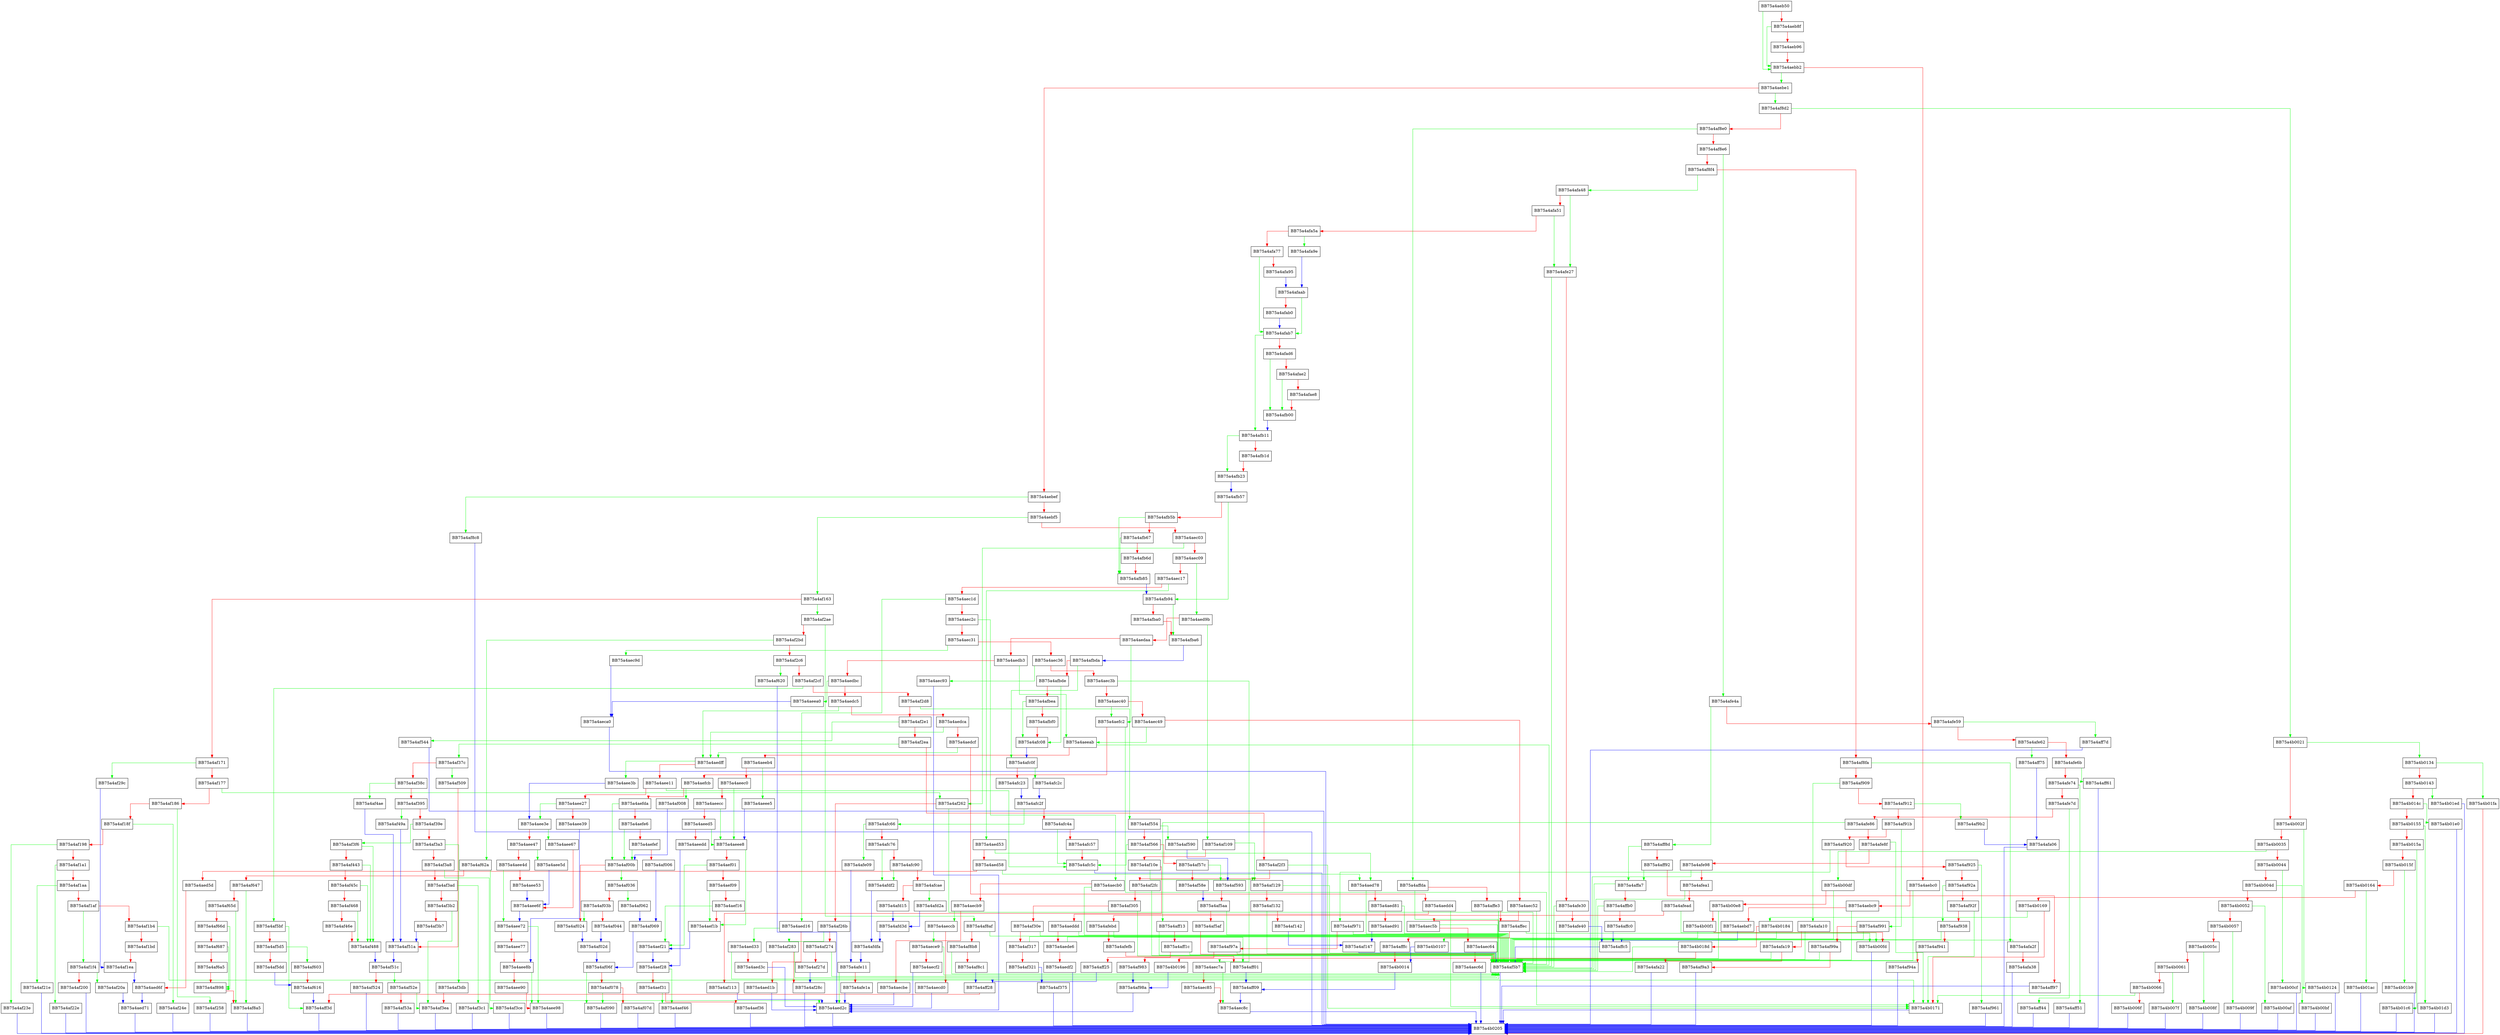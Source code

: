 digraph ksignal {
  node [shape="box"];
  graph [splines=ortho];
  BB75a4aeb50 -> BB75a4aebb2 [color="green"];
  BB75a4aeb50 -> BB75a4aeb8f [color="red"];
  BB75a4aeb8f -> BB75a4aebb2 [color="green"];
  BB75a4aeb8f -> BB75a4aeb96 [color="red"];
  BB75a4aeb96 -> BB75a4aebb2 [color="red"];
  BB75a4aebb2 -> BB75a4aebe1 [color="green"];
  BB75a4aebb2 -> BB75a4aebc0 [color="red"];
  BB75a4aebc0 -> BB75a4af5b7 [color="green"];
  BB75a4aebc0 -> BB75a4aebc9 [color="red"];
  BB75a4aebc9 -> BB75a4af5b7 [color="green"];
  BB75a4aebc9 -> BB75a4aebd7 [color="red"];
  BB75a4aebd7 -> BB75a4affc5 [color="blue"];
  BB75a4aebe1 -> BB75a4af8d2 [color="green"];
  BB75a4aebe1 -> BB75a4aebef [color="red"];
  BB75a4aebef -> BB75a4af8c8 [color="green"];
  BB75a4aebef -> BB75a4aebf5 [color="red"];
  BB75a4aebf5 -> BB75a4af163 [color="green"];
  BB75a4aebf5 -> BB75a4aec03 [color="red"];
  BB75a4aec03 -> BB75a4af262 [color="green"];
  BB75a4aec03 -> BB75a4aec09 [color="red"];
  BB75a4aec09 -> BB75a4aed9b [color="green"];
  BB75a4aec09 -> BB75a4aec17 [color="red"];
  BB75a4aec17 -> BB75a4aed53 [color="green"];
  BB75a4aec17 -> BB75a4aec1d [color="red"];
  BB75a4aec1d -> BB75a4aed16 [color="green"];
  BB75a4aec1d -> BB75a4aec2c [color="red"];
  BB75a4aec2c -> BB75a4aecb0 [color="green"];
  BB75a4aec2c -> BB75a4aec31 [color="red"];
  BB75a4aec31 -> BB75a4aec9d [color="green"];
  BB75a4aec31 -> BB75a4aec36 [color="red"];
  BB75a4aec36 -> BB75a4aec93 [color="green"];
  BB75a4aec36 -> BB75a4aec3b [color="red"];
  BB75a4aec3b -> BB75a4aec7a [color="green"];
  BB75a4aec3b -> BB75a4aec40 [color="red"];
  BB75a4aec40 -> BB75a4aefc2 [color="green"];
  BB75a4aec40 -> BB75a4aec49 [color="red"];
  BB75a4aec49 -> BB75a4aeeab [color="green"];
  BB75a4aec49 -> BB75a4aec52 [color="red"];
  BB75a4aec52 -> BB75a4b0171 [color="green"];
  BB75a4aec52 -> BB75a4aec5b [color="red"];
  BB75a4aec5b -> BB75a4af5b7 [color="green"];
  BB75a4aec5b -> BB75a4aec64 [color="red"];
  BB75a4aec64 -> BB75a4af5b7 [color="green"];
  BB75a4aec64 -> BB75a4aec6d [color="red"];
  BB75a4aec6d -> BB75a4b0205 [color="blue"];
  BB75a4aec7a -> BB75a4aec8c [color="green"];
  BB75a4aec7a -> BB75a4aec85 [color="red"];
  BB75a4aec85 -> BB75a4aec8c [color="red"];
  BB75a4aec8c -> BB75a4b0205 [color="blue"];
  BB75a4aec93 -> BB75a4aed2c [color="blue"];
  BB75a4aec9d -> BB75a4aeca0 [color="blue"];
  BB75a4aeca0 -> BB75a4b0205 [color="blue"];
  BB75a4aecb0 -> BB75a4af5b7 [color="green"];
  BB75a4aecb0 -> BB75a4aecb9 [color="red"];
  BB75a4aecb9 -> BB75a4aeccb [color="green"];
  BB75a4aecb9 -> BB75a4aecbe [color="red"];
  BB75a4aecbe -> BB75a4aed2c [color="blue"];
  BB75a4aeccb -> BB75a4aece9 [color="green"];
  BB75a4aeccb -> BB75a4aecd0 [color="red"];
  BB75a4aecd0 -> BB75a4aed2c [color="blue"];
  BB75a4aece9 -> BB75a4af5b7 [color="green"];
  BB75a4aece9 -> BB75a4aecf2 [color="red"];
  BB75a4aecf2 -> BB75a4aed2c [color="blue"];
  BB75a4aed16 -> BB75a4aed33 [color="green"];
  BB75a4aed16 -> BB75a4aed1b [color="red"];
  BB75a4aed1b -> BB75a4aed2c [color="blue"];
  BB75a4aed2c -> BB75a4b0205 [color="blue"];
  BB75a4aed33 -> BB75a4af5b7 [color="green"];
  BB75a4aed33 -> BB75a4aed3c [color="red"];
  BB75a4aed3c -> BB75a4aed2c [color="blue"];
  BB75a4aed53 -> BB75a4aed78 [color="green"];
  BB75a4aed53 -> BB75a4aed58 [color="red"];
  BB75a4aed58 -> BB75a4aed78 [color="green"];
  BB75a4aed58 -> BB75a4aed5d [color="red"];
  BB75a4aed5d -> BB75a4aed6f [color="red"];
  BB75a4aed6f -> BB75a4aed71 [color="blue"];
  BB75a4aed71 -> BB75a4b0205 [color="blue"];
  BB75a4aed78 -> BB75a4af5b7 [color="green"];
  BB75a4aed78 -> BB75a4aed81 [color="red"];
  BB75a4aed81 -> BB75a4af5b7 [color="green"];
  BB75a4aed81 -> BB75a4aed91 [color="red"];
  BB75a4aed91 -> BB75a4af147 [color="blue"];
  BB75a4aed9b -> BB75a4af109 [color="green"];
  BB75a4aed9b -> BB75a4aedaa [color="red"];
  BB75a4aedaa -> BB75a4aefc2 [color="green"];
  BB75a4aedaa -> BB75a4aedb3 [color="red"];
  BB75a4aedb3 -> BB75a4aeeab [color="green"];
  BB75a4aedb3 -> BB75a4aedbc [color="red"];
  BB75a4aedbc -> BB75a4aeea0 [color="green"];
  BB75a4aedbc -> BB75a4aedc5 [color="red"];
  BB75a4aedc5 -> BB75a4aedff [color="green"];
  BB75a4aedc5 -> BB75a4aedca [color="red"];
  BB75a4aedca -> BB75a4aedff [color="green"];
  BB75a4aedca -> BB75a4aedcf [color="red"];
  BB75a4aedcf -> BB75a4aedff [color="green"];
  BB75a4aedcf -> BB75a4aedd4 [color="red"];
  BB75a4aedd4 -> BB75a4b0171 [color="green"];
  BB75a4aedd4 -> BB75a4aeddd [color="red"];
  BB75a4aeddd -> BB75a4af5b7 [color="green"];
  BB75a4aeddd -> BB75a4aede6 [color="red"];
  BB75a4aede6 -> BB75a4af5b7 [color="green"];
  BB75a4aede6 -> BB75a4aedf2 [color="red"];
  BB75a4aedf2 -> BB75a4b0205 [color="blue"];
  BB75a4aedff -> BB75a4aee3b [color="green"];
  BB75a4aedff -> BB75a4aee11 [color="red"];
  BB75a4aee11 -> BB75a4afc5c [color="green"];
  BB75a4aee11 -> BB75a4aee27 [color="red"];
  BB75a4aee27 -> BB75a4aee3e [color="green"];
  BB75a4aee27 -> BB75a4aee39 [color="red"];
  BB75a4aee39 -> BB75a4aee8b [color="blue"];
  BB75a4aee3b -> BB75a4aee3e [color="blue"];
  BB75a4aee3e -> BB75a4aee67 [color="green"];
  BB75a4aee3e -> BB75a4aee47 [color="red"];
  BB75a4aee47 -> BB75a4aee5d [color="green"];
  BB75a4aee47 -> BB75a4aee4d [color="red"];
  BB75a4aee4d -> BB75a4aee72 [color="green"];
  BB75a4aee4d -> BB75a4aee53 [color="red"];
  BB75a4aee53 -> BB75a4aee6f [color="blue"];
  BB75a4aee5d -> BB75a4aee6f [color="blue"];
  BB75a4aee67 -> BB75a4aee6f [color="red"];
  BB75a4aee6f -> BB75a4aee72 [color="blue"];
  BB75a4aee72 -> BB75a4aee98 [color="green"];
  BB75a4aee72 -> BB75a4aee77 [color="red"];
  BB75a4aee77 -> BB75a4aee8b [color="red"];
  BB75a4aee8b -> BB75a4aee98 [color="green"];
  BB75a4aee8b -> BB75a4aee90 [color="red"];
  BB75a4aee90 -> BB75a4aee98 [color="red"];
  BB75a4aee98 -> BB75a4b0205 [color="blue"];
  BB75a4aeea0 -> BB75a4aeca0 [color="blue"];
  BB75a4aeeab -> BB75a4af5b7 [color="green"];
  BB75a4aeeab -> BB75a4aeeb4 [color="red"];
  BB75a4aeeb4 -> BB75a4aeee5 [color="green"];
  BB75a4aeeb4 -> BB75a4aeec0 [color="red"];
  BB75a4aeec0 -> BB75a4aeee8 [color="green"];
  BB75a4aeec0 -> BB75a4aeecc [color="red"];
  BB75a4aeecc -> BB75a4aeee8 [color="green"];
  BB75a4aeecc -> BB75a4aeed5 [color="red"];
  BB75a4aeed5 -> BB75a4aeee8 [color="green"];
  BB75a4aeed5 -> BB75a4aeedd [color="red"];
  BB75a4aeedd -> BB75a4aef28 [color="blue"];
  BB75a4aeee5 -> BB75a4aeee8 [color="blue"];
  BB75a4aeee8 -> BB75a4aef1b [color="green"];
  BB75a4aeee8 -> BB75a4aef01 [color="red"];
  BB75a4aef01 -> BB75a4aef21 [color="green"];
  BB75a4aef01 -> BB75a4aef09 [color="red"];
  BB75a4aef09 -> BB75a4aef1b [color="green"];
  BB75a4aef09 -> BB75a4aef16 [color="red"];
  BB75a4aef16 -> BB75a4aef21 [color="green"];
  BB75a4aef16 -> BB75a4aef1b [color="red"];
  BB75a4aef1b -> BB75a4aef21 [color="blue"];
  BB75a4aef21 -> BB75a4aef28 [color="blue"];
  BB75a4aef28 -> BB75a4aef46 [color="green"];
  BB75a4aef28 -> BB75a4aef31 [color="red"];
  BB75a4aef31 -> BB75a4aef46 [color="green"];
  BB75a4aef31 -> BB75a4aef36 [color="red"];
  BB75a4aef36 -> BB75a4b0205 [color="blue"];
  BB75a4aef46 -> BB75a4b0205 [color="blue"];
  BB75a4aefc2 -> BB75a4af5b7 [color="green"];
  BB75a4aefc2 -> BB75a4aefcb [color="red"];
  BB75a4aefcb -> BB75a4af008 [color="green"];
  BB75a4aefcb -> BB75a4aefda [color="red"];
  BB75a4aefda -> BB75a4af00b [color="green"];
  BB75a4aefda -> BB75a4aefe6 [color="red"];
  BB75a4aefe6 -> BB75a4af00b [color="green"];
  BB75a4aefe6 -> BB75a4aefef [color="red"];
  BB75a4aefef -> BB75a4af00b [color="green"];
  BB75a4aefef -> BB75a4af006 [color="red"];
  BB75a4af006 -> BB75a4af069 [color="blue"];
  BB75a4af008 -> BB75a4af00b [color="blue"];
  BB75a4af00b -> BB75a4af036 [color="green"];
  BB75a4af00b -> BB75a4af024 [color="red"];
  BB75a4af024 -> BB75a4af02d [color="blue"];
  BB75a4af02d -> BB75a4af06f [color="blue"];
  BB75a4af036 -> BB75a4af062 [color="green"];
  BB75a4af036 -> BB75a4af03b [color="red"];
  BB75a4af03b -> BB75a4af024 [color="green"];
  BB75a4af03b -> BB75a4af044 [color="red"];
  BB75a4af044 -> BB75a4af02d [color="blue"];
  BB75a4af062 -> BB75a4af069 [color="blue"];
  BB75a4af069 -> BB75a4af06f [color="blue"];
  BB75a4af06f -> BB75a4af090 [color="green"];
  BB75a4af06f -> BB75a4af078 [color="red"];
  BB75a4af078 -> BB75a4af090 [color="green"];
  BB75a4af078 -> BB75a4af07d [color="red"];
  BB75a4af07d -> BB75a4b0205 [color="blue"];
  BB75a4af090 -> BB75a4b0205 [color="blue"];
  BB75a4af109 -> BB75a4af129 [color="green"];
  BB75a4af109 -> BB75a4af10e [color="red"];
  BB75a4af10e -> BB75a4af129 [color="green"];
  BB75a4af10e -> BB75a4af113 [color="red"];
  BB75a4af113 -> BB75a4aed2c [color="blue"];
  BB75a4af129 -> BB75a4af5b7 [color="green"];
  BB75a4af129 -> BB75a4af132 [color="red"];
  BB75a4af132 -> BB75a4af5b7 [color="green"];
  BB75a4af132 -> BB75a4af142 [color="red"];
  BB75a4af142 -> BB75a4af147 [color="blue"];
  BB75a4af147 -> BB75a4af5b7 [color="blue"];
  BB75a4af163 -> BB75a4af2ae [color="green"];
  BB75a4af163 -> BB75a4af171 [color="red"];
  BB75a4af171 -> BB75a4af29c [color="green"];
  BB75a4af171 -> BB75a4af177 [color="red"];
  BB75a4af177 -> BB75a4af262 [color="green"];
  BB75a4af177 -> BB75a4af186 [color="red"];
  BB75a4af186 -> BB75a4af258 [color="green"];
  BB75a4af186 -> BB75a4af18f [color="red"];
  BB75a4af18f -> BB75a4af24e [color="green"];
  BB75a4af18f -> BB75a4af198 [color="red"];
  BB75a4af198 -> BB75a4af23e [color="green"];
  BB75a4af198 -> BB75a4af1a1 [color="red"];
  BB75a4af1a1 -> BB75a4af22e [color="green"];
  BB75a4af1a1 -> BB75a4af1aa [color="red"];
  BB75a4af1aa -> BB75a4af21e [color="green"];
  BB75a4af1aa -> BB75a4af1af [color="red"];
  BB75a4af1af -> BB75a4af1f4 [color="green"];
  BB75a4af1af -> BB75a4af1b4 [color="red"];
  BB75a4af1b4 -> BB75a4b0171 [color="green"];
  BB75a4af1b4 -> BB75a4af1bd [color="red"];
  BB75a4af1bd -> BB75a4af1ea [color="red"];
  BB75a4af1ea -> BB75a4aed6f [color="blue"];
  BB75a4af1f4 -> BB75a4af20a [color="green"];
  BB75a4af1f4 -> BB75a4af200 [color="red"];
  BB75a4af200 -> BB75a4b0205 [color="blue"];
  BB75a4af20a -> BB75a4aed71 [color="blue"];
  BB75a4af21e -> BB75a4b0205 [color="blue"];
  BB75a4af22e -> BB75a4b0205 [color="blue"];
  BB75a4af23e -> BB75a4b0205 [color="blue"];
  BB75a4af24e -> BB75a4b0205 [color="blue"];
  BB75a4af258 -> BB75a4b0205 [color="blue"];
  BB75a4af262 -> BB75a4af5b7 [color="green"];
  BB75a4af262 -> BB75a4af26b [color="red"];
  BB75a4af26b -> BB75a4af283 [color="green"];
  BB75a4af26b -> BB75a4af274 [color="red"];
  BB75a4af274 -> BB75a4af5b7 [color="green"];
  BB75a4af274 -> BB75a4af27d [color="red"];
  BB75a4af27d -> BB75a4af28c [color="blue"];
  BB75a4af283 -> BB75a4af5b7 [color="green"];
  BB75a4af283 -> BB75a4af28c [color="red"];
  BB75a4af28c -> BB75a4b0205 [color="blue"];
  BB75a4af29c -> BB75a4af1ea [color="blue"];
  BB75a4af2ae -> BB75a4af8af [color="green"];
  BB75a4af2ae -> BB75a4af2bd [color="red"];
  BB75a4af2bd -> BB75a4af62a [color="green"];
  BB75a4af2bd -> BB75a4af2c6 [color="red"];
  BB75a4af2c6 -> BB75a4af620 [color="green"];
  BB75a4af2c6 -> BB75a4af2cf [color="red"];
  BB75a4af2cf -> BB75a4af5bf [color="green"];
  BB75a4af2cf -> BB75a4af2d8 [color="red"];
  BB75a4af2d8 -> BB75a4af554 [color="green"];
  BB75a4af2d8 -> BB75a4af2e1 [color="red"];
  BB75a4af2e1 -> BB75a4af544 [color="green"];
  BB75a4af2e1 -> BB75a4af2ea [color="red"];
  BB75a4af2ea -> BB75a4af37c [color="green"];
  BB75a4af2ea -> BB75a4af2f3 [color="red"];
  BB75a4af2f3 -> BB75a4b0171 [color="green"];
  BB75a4af2f3 -> BB75a4af2fc [color="red"];
  BB75a4af2fc -> BB75a4af5b7 [color="green"];
  BB75a4af2fc -> BB75a4af305 [color="red"];
  BB75a4af305 -> BB75a4af5b7 [color="green"];
  BB75a4af305 -> BB75a4af30e [color="red"];
  BB75a4af30e -> BB75a4af5b7 [color="green"];
  BB75a4af30e -> BB75a4af317 [color="red"];
  BB75a4af317 -> BB75a4af5b7 [color="green"];
  BB75a4af317 -> BB75a4af321 [color="red"];
  BB75a4af321 -> BB75a4af375 [color="blue"];
  BB75a4af375 -> BB75a4b0205 [color="blue"];
  BB75a4af37c -> BB75a4af509 [color="green"];
  BB75a4af37c -> BB75a4af38c [color="red"];
  BB75a4af38c -> BB75a4af4ae [color="green"];
  BB75a4af38c -> BB75a4af395 [color="red"];
  BB75a4af395 -> BB75a4af49a [color="green"];
  BB75a4af395 -> BB75a4af39e [color="red"];
  BB75a4af39e -> BB75a4af3f6 [color="green"];
  BB75a4af39e -> BB75a4af3a3 [color="red"];
  BB75a4af3a3 -> BB75a4af3db [color="green"];
  BB75a4af3a3 -> BB75a4af3a8 [color="red"];
  BB75a4af3a8 -> BB75a4af3ce [color="green"];
  BB75a4af3a8 -> BB75a4af3ad [color="red"];
  BB75a4af3ad -> BB75a4af3c1 [color="green"];
  BB75a4af3ad -> BB75a4af3b2 [color="red"];
  BB75a4af3b2 -> BB75a4af3ea [color="green"];
  BB75a4af3b2 -> BB75a4af3b7 [color="red"];
  BB75a4af3b7 -> BB75a4af51a [color="blue"];
  BB75a4af3c1 -> BB75a4b0205 [color="blue"];
  BB75a4af3ce -> BB75a4b0205 [color="blue"];
  BB75a4af3db -> BB75a4af3ea [color="red"];
  BB75a4af3ea -> BB75a4b0205 [color="blue"];
  BB75a4af3f6 -> BB75a4af488 [color="green"];
  BB75a4af3f6 -> BB75a4af443 [color="red"];
  BB75a4af443 -> BB75a4af488 [color="green"];
  BB75a4af443 -> BB75a4af45c [color="red"];
  BB75a4af45c -> BB75a4af488 [color="green"];
  BB75a4af45c -> BB75a4af468 [color="red"];
  BB75a4af468 -> BB75a4af488 [color="green"];
  BB75a4af468 -> BB75a4af46e [color="red"];
  BB75a4af46e -> BB75a4af488 [color="red"];
  BB75a4af488 -> BB75a4af51c [color="blue"];
  BB75a4af49a -> BB75a4af51a [color="blue"];
  BB75a4af4ae -> BB75a4af51a [color="blue"];
  BB75a4af509 -> BB75a4af51a [color="red"];
  BB75a4af51a -> BB75a4af51c [color="blue"];
  BB75a4af51c -> BB75a4af52e [color="green"];
  BB75a4af51c -> BB75a4af524 [color="red"];
  BB75a4af524 -> BB75a4b0205 [color="blue"];
  BB75a4af52e -> BB75a4af3ea [color="green"];
  BB75a4af52e -> BB75a4af53a [color="red"];
  BB75a4af53a -> BB75a4b0205 [color="blue"];
  BB75a4af544 -> BB75a4b0205 [color="blue"];
  BB75a4af554 -> BB75a4af590 [color="green"];
  BB75a4af554 -> BB75a4af566 [color="red"];
  BB75a4af566 -> BB75a4afc5c [color="green"];
  BB75a4af566 -> BB75a4af57c [color="red"];
  BB75a4af57c -> BB75a4af593 [color="green"];
  BB75a4af57c -> BB75a4af58e [color="red"];
  BB75a4af58e -> BB75a4af5aa [color="blue"];
  BB75a4af590 -> BB75a4af593 [color="blue"];
  BB75a4af593 -> BB75a4af5aa [color="red"];
  BB75a4af5aa -> BB75a4af5b7 [color="green"];
  BB75a4af5aa -> BB75a4af5af [color="red"];
  BB75a4af5af -> BB75a4af5b7 [color="red"];
  BB75a4af5b7 -> BB75a4b0205 [color="blue"];
  BB75a4af5bf -> BB75a4aff3d [color="green"];
  BB75a4af5bf -> BB75a4af5d5 [color="red"];
  BB75a4af5d5 -> BB75a4af603 [color="green"];
  BB75a4af5d5 -> BB75a4af5dd [color="red"];
  BB75a4af5dd -> BB75a4af616 [color="blue"];
  BB75a4af603 -> BB75a4af616 [color="red"];
  BB75a4af616 -> BB75a4aff3d [color="blue"];
  BB75a4af620 -> BB75a4aed2c [color="blue"];
  BB75a4af62a -> BB75a4aed2c [color="green"];
  BB75a4af62a -> BB75a4af647 [color="red"];
  BB75a4af647 -> BB75a4af8a5 [color="green"];
  BB75a4af647 -> BB75a4af65d [color="red"];
  BB75a4af65d -> BB75a4af8a5 [color="green"];
  BB75a4af65d -> BB75a4af66d [color="red"];
  BB75a4af66d -> BB75a4af898 [color="green"];
  BB75a4af66d -> BB75a4af687 [color="red"];
  BB75a4af687 -> BB75a4af898 [color="green"];
  BB75a4af687 -> BB75a4af6a5 [color="red"];
  BB75a4af6a5 -> BB75a4af898 [color="red"];
  BB75a4af898 -> BB75a4af8a5 [color="red"];
  BB75a4af8a5 -> BB75a4b0205 [color="blue"];
  BB75a4af8af -> BB75a4af5b7 [color="green"];
  BB75a4af8af -> BB75a4af8b8 [color="red"];
  BB75a4af8b8 -> BB75a4af5b7 [color="green"];
  BB75a4af8b8 -> BB75a4af8c1 [color="red"];
  BB75a4af8c1 -> BB75a4aff28 [color="blue"];
  BB75a4af8c8 -> BB75a4b0205 [color="blue"];
  BB75a4af8d2 -> BB75a4b0021 [color="green"];
  BB75a4af8d2 -> BB75a4af8e0 [color="red"];
  BB75a4af8e0 -> BB75a4affda [color="green"];
  BB75a4af8e0 -> BB75a4af8e6 [color="red"];
  BB75a4af8e6 -> BB75a4afe4a [color="green"];
  BB75a4af8e6 -> BB75a4af8f4 [color="red"];
  BB75a4af8f4 -> BB75a4afa48 [color="green"];
  BB75a4af8f4 -> BB75a4af8fa [color="red"];
  BB75a4af8fa -> BB75a4afa2f [color="green"];
  BB75a4af8fa -> BB75a4af909 [color="red"];
  BB75a4af909 -> BB75a4afa10 [color="green"];
  BB75a4af909 -> BB75a4af912 [color="red"];
  BB75a4af912 -> BB75a4af9b2 [color="green"];
  BB75a4af912 -> BB75a4af91b [color="red"];
  BB75a4af91b -> BB75a4af991 [color="green"];
  BB75a4af91b -> BB75a4af920 [color="red"];
  BB75a4af920 -> BB75a4af971 [color="green"];
  BB75a4af920 -> BB75a4af925 [color="red"];
  BB75a4af925 -> BB75a4af961 [color="green"];
  BB75a4af925 -> BB75a4af92a [color="red"];
  BB75a4af92a -> BB75a4af938 [color="green"];
  BB75a4af92a -> BB75a4af92f [color="red"];
  BB75a4af92f -> BB75a4b0171 [color="green"];
  BB75a4af92f -> BB75a4af938 [color="red"];
  BB75a4af938 -> BB75a4af5b7 [color="green"];
  BB75a4af938 -> BB75a4af941 [color="red"];
  BB75a4af941 -> BB75a4af5b7 [color="green"];
  BB75a4af941 -> BB75a4af94a [color="red"];
  BB75a4af94a -> BB75a4b0205 [color="blue"];
  BB75a4af961 -> BB75a4b0205 [color="blue"];
  BB75a4af971 -> BB75a4af5b7 [color="green"];
  BB75a4af971 -> BB75a4af97a [color="red"];
  BB75a4af97a -> BB75a4af5b7 [color="green"];
  BB75a4af97a -> BB75a4af983 [color="red"];
  BB75a4af983 -> BB75a4af98a [color="blue"];
  BB75a4af98a -> BB75a4aed2c [color="blue"];
  BB75a4af991 -> BB75a4af5b7 [color="green"];
  BB75a4af991 -> BB75a4af99a [color="red"];
  BB75a4af99a -> BB75a4af5b7 [color="green"];
  BB75a4af99a -> BB75a4af9a3 [color="red"];
  BB75a4af9a3 -> BB75a4b0205 [color="blue"];
  BB75a4af9b2 -> BB75a4afa06 [color="blue"];
  BB75a4afa06 -> BB75a4b0205 [color="blue"];
  BB75a4afa10 -> BB75a4af5b7 [color="green"];
  BB75a4afa10 -> BB75a4afa19 [color="red"];
  BB75a4afa19 -> BB75a4af5b7 [color="green"];
  BB75a4afa19 -> BB75a4afa22 [color="red"];
  BB75a4afa22 -> BB75a4b0205 [color="blue"];
  BB75a4afa2f -> BB75a4af5b7 [color="green"];
  BB75a4afa2f -> BB75a4afa38 [color="red"];
  BB75a4afa38 -> BB75a4b0205 [color="blue"];
  BB75a4afa48 -> BB75a4afe27 [color="green"];
  BB75a4afa48 -> BB75a4afa51 [color="red"];
  BB75a4afa51 -> BB75a4afe27 [color="green"];
  BB75a4afa51 -> BB75a4afa5a [color="red"];
  BB75a4afa5a -> BB75a4afa9e [color="green"];
  BB75a4afa5a -> BB75a4afa77 [color="red"];
  BB75a4afa77 -> BB75a4afab7 [color="green"];
  BB75a4afa77 -> BB75a4afa95 [color="red"];
  BB75a4afa95 -> BB75a4afaab [color="blue"];
  BB75a4afa9e -> BB75a4afaab [color="blue"];
  BB75a4afaab -> BB75a4afab7 [color="green"];
  BB75a4afaab -> BB75a4afab0 [color="red"];
  BB75a4afab0 -> BB75a4afab7 [color="blue"];
  BB75a4afab7 -> BB75a4afb11 [color="green"];
  BB75a4afab7 -> BB75a4afad6 [color="red"];
  BB75a4afad6 -> BB75a4afb00 [color="green"];
  BB75a4afad6 -> BB75a4afae2 [color="red"];
  BB75a4afae2 -> BB75a4afb00 [color="green"];
  BB75a4afae2 -> BB75a4afae8 [color="red"];
  BB75a4afae8 -> BB75a4afb00 [color="red"];
  BB75a4afb00 -> BB75a4afb11 [color="blue"];
  BB75a4afb11 -> BB75a4afb23 [color="green"];
  BB75a4afb11 -> BB75a4afb1d [color="red"];
  BB75a4afb1d -> BB75a4afb23 [color="red"];
  BB75a4afb23 -> BB75a4afb57 [color="blue"];
  BB75a4afb57 -> BB75a4afb94 [color="green"];
  BB75a4afb57 -> BB75a4afb5b [color="red"];
  BB75a4afb5b -> BB75a4afb85 [color="green"];
  BB75a4afb5b -> BB75a4afb67 [color="red"];
  BB75a4afb67 -> BB75a4afb85 [color="green"];
  BB75a4afb67 -> BB75a4afb6d [color="red"];
  BB75a4afb6d -> BB75a4afb85 [color="red"];
  BB75a4afb85 -> BB75a4afb94 [color="blue"];
  BB75a4afb94 -> BB75a4afba6 [color="green"];
  BB75a4afb94 -> BB75a4afba0 [color="red"];
  BB75a4afba0 -> BB75a4afba6 [color="red"];
  BB75a4afba6 -> BB75a4afbda [color="blue"];
  BB75a4afbda -> BB75a4afc0f [color="green"];
  BB75a4afbda -> BB75a4afbde [color="red"];
  BB75a4afbde -> BB75a4afc08 [color="green"];
  BB75a4afbde -> BB75a4afbea [color="red"];
  BB75a4afbea -> BB75a4afc08 [color="green"];
  BB75a4afbea -> BB75a4afbf0 [color="red"];
  BB75a4afbf0 -> BB75a4afc08 [color="red"];
  BB75a4afc08 -> BB75a4afc0f [color="blue"];
  BB75a4afc0f -> BB75a4afc2c [color="green"];
  BB75a4afc0f -> BB75a4afc23 [color="red"];
  BB75a4afc23 -> BB75a4afc2f [color="blue"];
  BB75a4afc2c -> BB75a4afc2f [color="blue"];
  BB75a4afc2f -> BB75a4afc66 [color="green"];
  BB75a4afc2f -> BB75a4afc4a [color="red"];
  BB75a4afc4a -> BB75a4afc5c [color="green"];
  BB75a4afc4a -> BB75a4afc57 [color="red"];
  BB75a4afc57 -> BB75a4afc5c [color="red"];
  BB75a4afc5c -> BB75a4b0205 [color="blue"];
  BB75a4afc66 -> BB75a4afe09 [color="green"];
  BB75a4afc66 -> BB75a4afc76 [color="red"];
  BB75a4afc76 -> BB75a4afdf2 [color="green"];
  BB75a4afc76 -> BB75a4afc90 [color="red"];
  BB75a4afc90 -> BB75a4afdf2 [color="green"];
  BB75a4afc90 -> BB75a4afcae [color="red"];
  BB75a4afcae -> BB75a4afd2a [color="green"];
  BB75a4afcae -> BB75a4afd15 [color="red"];
  BB75a4afd15 -> BB75a4afd3d [color="blue"];
  BB75a4afd2a -> BB75a4afd3d [color="blue"];
  BB75a4afd3d -> BB75a4afdfa [color="blue"];
  BB75a4afdf2 -> BB75a4afdfa [color="blue"];
  BB75a4afdfa -> BB75a4afe11 [color="blue"];
  BB75a4afe09 -> BB75a4afe11 [color="blue"];
  BB75a4afe11 -> BB75a4aed2c [color="green"];
  BB75a4afe11 -> BB75a4afe1a [color="red"];
  BB75a4afe1a -> BB75a4aed2c [color="blue"];
  BB75a4afe27 -> BB75a4af5b7 [color="green"];
  BB75a4afe27 -> BB75a4afe30 [color="red"];
  BB75a4afe30 -> BB75a4af5b7 [color="green"];
  BB75a4afe30 -> BB75a4afe40 [color="red"];
  BB75a4afe40 -> BB75a4affc5 [color="blue"];
  BB75a4afe4a -> BB75a4aff8d [color="green"];
  BB75a4afe4a -> BB75a4afe59 [color="red"];
  BB75a4afe59 -> BB75a4aff7d [color="green"];
  BB75a4afe59 -> BB75a4afe62 [color="red"];
  BB75a4afe62 -> BB75a4aff75 [color="green"];
  BB75a4afe62 -> BB75a4afe6b [color="red"];
  BB75a4afe6b -> BB75a4aff61 [color="green"];
  BB75a4afe6b -> BB75a4afe74 [color="red"];
  BB75a4afe74 -> BB75a4aff51 [color="green"];
  BB75a4afe74 -> BB75a4afe7d [color="red"];
  BB75a4afe7d -> BB75a4aff44 [color="green"];
  BB75a4afe7d -> BB75a4afe86 [color="red"];
  BB75a4afe86 -> BB75a4aff13 [color="green"];
  BB75a4afe86 -> BB75a4afe8f [color="red"];
  BB75a4afe8f -> BB75a4b0171 [color="green"];
  BB75a4afe8f -> BB75a4afe98 [color="red"];
  BB75a4afe98 -> BB75a4af5b7 [color="green"];
  BB75a4afe98 -> BB75a4afea1 [color="red"];
  BB75a4afea1 -> BB75a4af5b7 [color="green"];
  BB75a4afea1 -> BB75a4afead [color="red"];
  BB75a4afead -> BB75a4b00fd [color="green"];
  BB75a4afead -> BB75a4afebd [color="red"];
  BB75a4afebd -> BB75a4aff01 [color="green"];
  BB75a4afebd -> BB75a4afefb [color="red"];
  BB75a4afefb -> BB75a4aff01 [color="red"];
  BB75a4aff01 -> BB75a4aff09 [color="blue"];
  BB75a4aff09 -> BB75a4aec8c [color="blue"];
  BB75a4aff13 -> BB75a4af5b7 [color="green"];
  BB75a4aff13 -> BB75a4aff1c [color="red"];
  BB75a4aff1c -> BB75a4af5b7 [color="green"];
  BB75a4aff1c -> BB75a4aff25 [color="red"];
  BB75a4aff25 -> BB75a4aff28 [color="blue"];
  BB75a4aff28 -> BB75a4aff3d [color="red"];
  BB75a4aff3d -> BB75a4b0205 [color="blue"];
  BB75a4aff44 -> BB75a4b0205 [color="blue"];
  BB75a4aff51 -> BB75a4b0205 [color="blue"];
  BB75a4aff61 -> BB75a4b0205 [color="blue"];
  BB75a4aff75 -> BB75a4afa06 [color="blue"];
  BB75a4aff7d -> BB75a4b0205 [color="blue"];
  BB75a4aff8d -> BB75a4affa7 [color="green"];
  BB75a4aff8d -> BB75a4aff92 [color="red"];
  BB75a4aff92 -> BB75a4affa7 [color="green"];
  BB75a4aff92 -> BB75a4aff97 [color="red"];
  BB75a4aff97 -> BB75a4b0205 [color="blue"];
  BB75a4affa7 -> BB75a4af5b7 [color="green"];
  BB75a4affa7 -> BB75a4affb0 [color="red"];
  BB75a4affb0 -> BB75a4af5b7 [color="green"];
  BB75a4affb0 -> BB75a4affc0 [color="red"];
  BB75a4affc0 -> BB75a4affc5 [color="blue"];
  BB75a4affc5 -> BB75a4af5b7 [color="blue"];
  BB75a4affda -> BB75a4af5b7 [color="green"];
  BB75a4affda -> BB75a4affe3 [color="red"];
  BB75a4affe3 -> BB75a4af5b7 [color="green"];
  BB75a4affe3 -> BB75a4affec [color="red"];
  BB75a4affec -> BB75a4b00fd [color="green"];
  BB75a4affec -> BB75a4afffc [color="red"];
  BB75a4afffc -> BB75a4b0014 [color="red"];
  BB75a4b0014 -> BB75a4aff09 [color="blue"];
  BB75a4b0021 -> BB75a4b0134 [color="green"];
  BB75a4b0021 -> BB75a4b002f [color="red"];
  BB75a4b002f -> BB75a4b0124 [color="green"];
  BB75a4b002f -> BB75a4b0035 [color="red"];
  BB75a4b0035 -> BB75a4b00df [color="green"];
  BB75a4b0035 -> BB75a4b0044 [color="red"];
  BB75a4b0044 -> BB75a4b00cf [color="green"];
  BB75a4b0044 -> BB75a4b004d [color="red"];
  BB75a4b004d -> BB75a4b00bf [color="green"];
  BB75a4b004d -> BB75a4b0052 [color="red"];
  BB75a4b0052 -> BB75a4b00af [color="green"];
  BB75a4b0052 -> BB75a4b0057 [color="red"];
  BB75a4b0057 -> BB75a4b009f [color="green"];
  BB75a4b0057 -> BB75a4b005c [color="red"];
  BB75a4b005c -> BB75a4b008f [color="green"];
  BB75a4b005c -> BB75a4b0061 [color="red"];
  BB75a4b0061 -> BB75a4b007f [color="green"];
  BB75a4b0061 -> BB75a4b0066 [color="red"];
  BB75a4b0066 -> BB75a4b0171 [color="green"];
  BB75a4b0066 -> BB75a4b006f [color="red"];
  BB75a4b006f -> BB75a4b0205 [color="blue"];
  BB75a4b007f -> BB75a4b0205 [color="blue"];
  BB75a4b008f -> BB75a4b0205 [color="blue"];
  BB75a4b009f -> BB75a4b0205 [color="blue"];
  BB75a4b00af -> BB75a4b0205 [color="blue"];
  BB75a4b00bf -> BB75a4b0205 [color="blue"];
  BB75a4b00cf -> BB75a4b0205 [color="blue"];
  BB75a4b00df -> BB75a4af5b7 [color="green"];
  BB75a4b00df -> BB75a4b00e8 [color="red"];
  BB75a4b00e8 -> BB75a4af5b7 [color="green"];
  BB75a4b00e8 -> BB75a4b00f1 [color="red"];
  BB75a4b00f1 -> BB75a4b0107 [color="green"];
  BB75a4b00f1 -> BB75a4b00fd [color="red"];
  BB75a4b00fd -> BB75a4b0205 [color="blue"];
  BB75a4b0107 -> BB75a4b0014 [color="blue"];
  BB75a4b0124 -> BB75a4b0205 [color="blue"];
  BB75a4b0134 -> BB75a4b01fa [color="green"];
  BB75a4b0134 -> BB75a4b0143 [color="red"];
  BB75a4b0143 -> BB75a4b01ed [color="green"];
  BB75a4b0143 -> BB75a4b014c [color="red"];
  BB75a4b014c -> BB75a4b01e0 [color="green"];
  BB75a4b014c -> BB75a4b0155 [color="red"];
  BB75a4b0155 -> BB75a4b01d3 [color="green"];
  BB75a4b0155 -> BB75a4b015a [color="red"];
  BB75a4b015a -> BB75a4b01c6 [color="green"];
  BB75a4b015a -> BB75a4b015f [color="red"];
  BB75a4b015f -> BB75a4b01b9 [color="green"];
  BB75a4b015f -> BB75a4b0164 [color="red"];
  BB75a4b0164 -> BB75a4b01ac [color="green"];
  BB75a4b0164 -> BB75a4b0169 [color="red"];
  BB75a4b0169 -> BB75a4b0184 [color="green"];
  BB75a4b0169 -> BB75a4b0171 [color="red"];
  BB75a4b0171 -> BB75a4b0205 [color="blue"];
  BB75a4b0184 -> BB75a4af5b7 [color="green"];
  BB75a4b0184 -> BB75a4b018d [color="red"];
  BB75a4b018d -> BB75a4af5b7 [color="green"];
  BB75a4b018d -> BB75a4b0196 [color="red"];
  BB75a4b0196 -> BB75a4af98a [color="blue"];
  BB75a4b01ac -> BB75a4b0205 [color="blue"];
  BB75a4b01b9 -> BB75a4b0205 [color="blue"];
  BB75a4b01c6 -> BB75a4b0205 [color="blue"];
  BB75a4b01d3 -> BB75a4b0205 [color="blue"];
  BB75a4b01e0 -> BB75a4b0205 [color="blue"];
  BB75a4b01ed -> BB75a4b0205 [color="blue"];
  BB75a4b01fa -> BB75a4b0205 [color="red"];
}